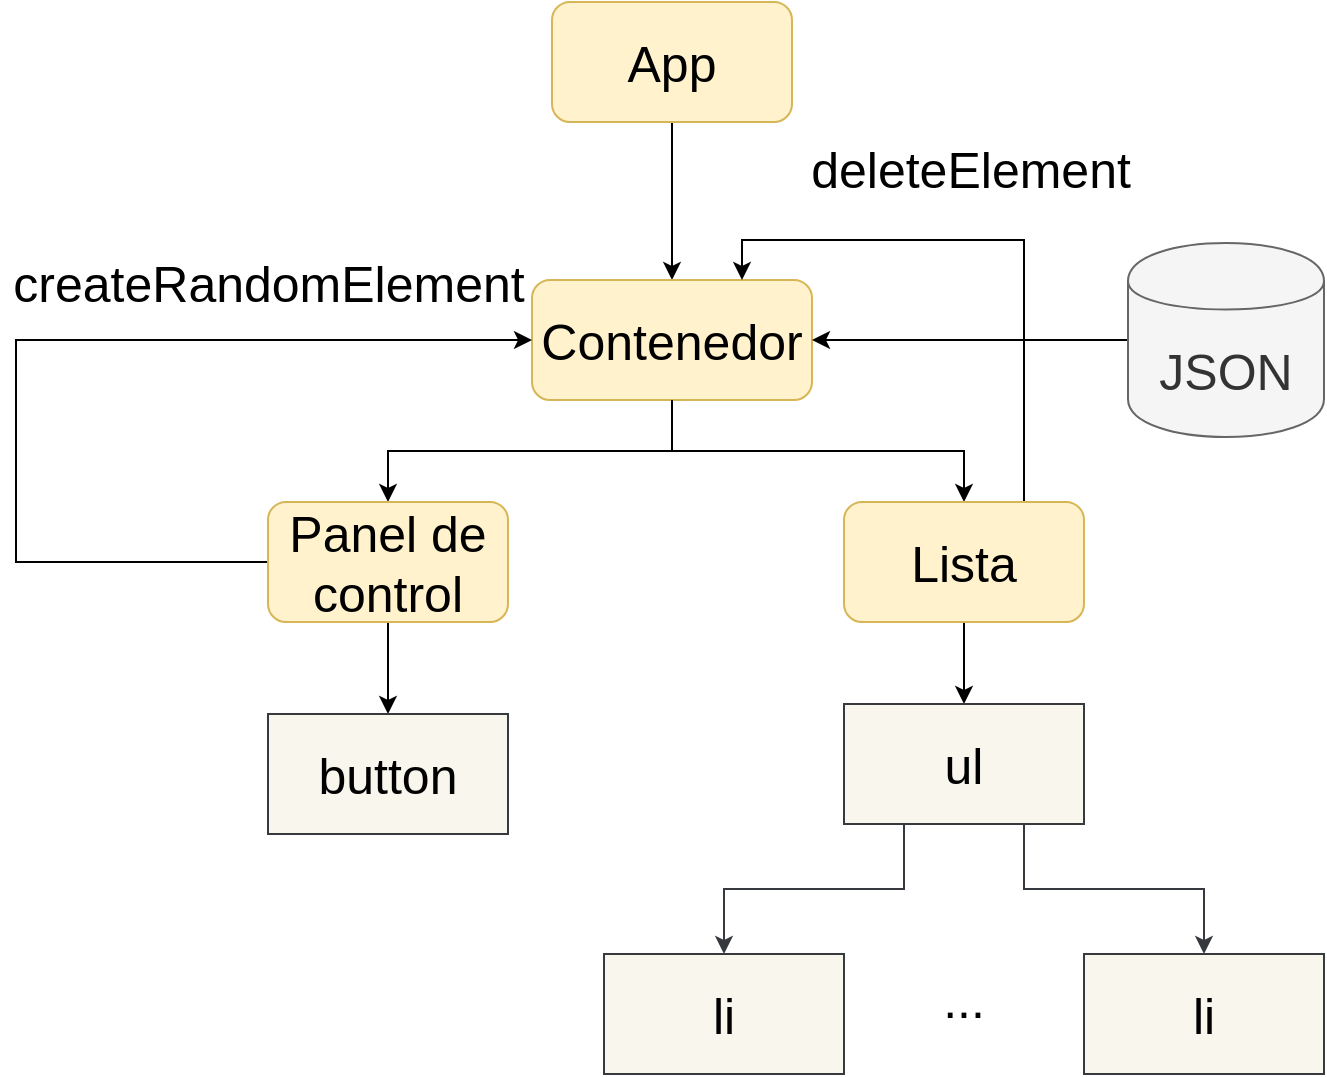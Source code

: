 <mxfile version="12.6.5" type="device"><diagram id="mtwlxVUbhP3F7V0rRYNH" name="Page-1"><mxGraphModel dx="1102" dy="1000" grid="0" gridSize="10" guides="1" tooltips="1" connect="1" arrows="1" fold="1" page="1" pageScale="1" pageWidth="827" pageHeight="1169" math="0" shadow="0"><root><mxCell id="0"/><mxCell id="1" parent="0"/><mxCell id="uk4GlO8_-tVSlCVA_9Hh-3" value="" style="edgeStyle=orthogonalEdgeStyle;rounded=0;orthogonalLoop=1;jettySize=auto;html=1;fontSize=25;" edge="1" parent="1" source="uk4GlO8_-tVSlCVA_9Hh-1" target="uk4GlO8_-tVSlCVA_9Hh-2"><mxGeometry relative="1" as="geometry"/></mxCell><mxCell id="uk4GlO8_-tVSlCVA_9Hh-1" value="App" style="rounded=1;whiteSpace=wrap;html=1;fontSize=25;fillColor=#fff2cc;strokeColor=#d6b656;" vertex="1" parent="1"><mxGeometry x="340" y="238" width="120" height="60" as="geometry"/></mxCell><mxCell id="uk4GlO8_-tVSlCVA_9Hh-5" value="" style="edgeStyle=orthogonalEdgeStyle;rounded=0;orthogonalLoop=1;jettySize=auto;html=1;fontSize=25;exitX=0.5;exitY=1;exitDx=0;exitDy=0;" edge="1" parent="1" source="uk4GlO8_-tVSlCVA_9Hh-2" target="uk4GlO8_-tVSlCVA_9Hh-4"><mxGeometry relative="1" as="geometry"/></mxCell><mxCell id="uk4GlO8_-tVSlCVA_9Hh-2" value="Contenedor" style="rounded=1;whiteSpace=wrap;html=1;fontSize=25;fillColor=#fff2cc;strokeColor=#d6b656;" vertex="1" parent="1"><mxGeometry x="330" y="377" width="140" height="60" as="geometry"/></mxCell><mxCell id="uk4GlO8_-tVSlCVA_9Hh-7" value="" style="edgeStyle=orthogonalEdgeStyle;rounded=0;orthogonalLoop=1;jettySize=auto;html=1;fontSize=25;exitX=0.5;exitY=1;exitDx=0;exitDy=0;" edge="1" parent="1" source="uk4GlO8_-tVSlCVA_9Hh-2" target="uk4GlO8_-tVSlCVA_9Hh-6"><mxGeometry relative="1" as="geometry"/></mxCell><mxCell id="uk4GlO8_-tVSlCVA_9Hh-16" style="edgeStyle=orthogonalEdgeStyle;rounded=0;orthogonalLoop=1;jettySize=auto;html=1;exitX=0.5;exitY=1;exitDx=0;exitDy=0;entryX=0.5;entryY=0;entryDx=0;entryDy=0;fontSize=25;" edge="1" parent="1" source="uk4GlO8_-tVSlCVA_9Hh-4" target="uk4GlO8_-tVSlCVA_9Hh-8"><mxGeometry relative="1" as="geometry"/></mxCell><mxCell id="uk4GlO8_-tVSlCVA_9Hh-25" style="edgeStyle=orthogonalEdgeStyle;rounded=0;orthogonalLoop=1;jettySize=auto;html=1;entryX=0;entryY=0.5;entryDx=0;entryDy=0;fontSize=25;" edge="1" parent="1" source="uk4GlO8_-tVSlCVA_9Hh-4" target="uk4GlO8_-tVSlCVA_9Hh-2"><mxGeometry relative="1" as="geometry"><Array as="points"><mxPoint x="72" y="518"/><mxPoint x="72" y="407"/></Array></mxGeometry></mxCell><mxCell id="uk4GlO8_-tVSlCVA_9Hh-4" value="Panel de control" style="rounded=1;whiteSpace=wrap;html=1;fontSize=25;fillColor=#fff2cc;strokeColor=#d6b656;" vertex="1" parent="1"><mxGeometry x="198" y="488" width="120" height="60" as="geometry"/></mxCell><mxCell id="uk4GlO8_-tVSlCVA_9Hh-17" style="edgeStyle=orthogonalEdgeStyle;rounded=0;orthogonalLoop=1;jettySize=auto;html=1;exitX=0.5;exitY=1;exitDx=0;exitDy=0;entryX=0.5;entryY=0;entryDx=0;entryDy=0;fontSize=25;" edge="1" parent="1" source="uk4GlO8_-tVSlCVA_9Hh-6" target="uk4GlO8_-tVSlCVA_9Hh-9"><mxGeometry relative="1" as="geometry"/></mxCell><mxCell id="uk4GlO8_-tVSlCVA_9Hh-27" style="edgeStyle=orthogonalEdgeStyle;rounded=0;orthogonalLoop=1;jettySize=auto;html=1;exitX=0.75;exitY=0;exitDx=0;exitDy=0;entryX=0.75;entryY=0;entryDx=0;entryDy=0;fontSize=25;" edge="1" parent="1" source="uk4GlO8_-tVSlCVA_9Hh-6" target="uk4GlO8_-tVSlCVA_9Hh-2"><mxGeometry relative="1" as="geometry"/></mxCell><mxCell id="uk4GlO8_-tVSlCVA_9Hh-6" value="Lista" style="rounded=1;whiteSpace=wrap;html=1;fontSize=25;fillColor=#fff2cc;strokeColor=#d6b656;" vertex="1" parent="1"><mxGeometry x="486" y="488" width="120" height="60" as="geometry"/></mxCell><mxCell id="uk4GlO8_-tVSlCVA_9Hh-8" value="button" style="rounded=0;whiteSpace=wrap;html=1;fontSize=25;fillColor=#f9f7ed;strokeColor=#36393d;" vertex="1" parent="1"><mxGeometry x="198" y="594" width="120" height="60" as="geometry"/></mxCell><mxCell id="uk4GlO8_-tVSlCVA_9Hh-12" style="edgeStyle=orthogonalEdgeStyle;rounded=0;orthogonalLoop=1;jettySize=auto;html=1;entryX=0.5;entryY=0;entryDx=0;entryDy=0;fontSize=25;exitX=0.25;exitY=1;exitDx=0;exitDy=0;fillColor=#f9f7ed;strokeColor=#36393d;" edge="1" parent="1" source="uk4GlO8_-tVSlCVA_9Hh-9" target="uk4GlO8_-tVSlCVA_9Hh-10"><mxGeometry relative="1" as="geometry"/></mxCell><mxCell id="uk4GlO8_-tVSlCVA_9Hh-13" style="edgeStyle=orthogonalEdgeStyle;rounded=0;orthogonalLoop=1;jettySize=auto;html=1;exitX=0.75;exitY=1;exitDx=0;exitDy=0;entryX=0.5;entryY=0;entryDx=0;entryDy=0;fontSize=25;fillColor=#f9f7ed;strokeColor=#36393d;" edge="1" parent="1" source="uk4GlO8_-tVSlCVA_9Hh-9" target="uk4GlO8_-tVSlCVA_9Hh-11"><mxGeometry relative="1" as="geometry"/></mxCell><mxCell id="uk4GlO8_-tVSlCVA_9Hh-9" value="ul" style="rounded=0;whiteSpace=wrap;html=1;fontSize=25;fillColor=#f9f7ed;strokeColor=#36393d;" vertex="1" parent="1"><mxGeometry x="486" y="589" width="120" height="60" as="geometry"/></mxCell><mxCell id="uk4GlO8_-tVSlCVA_9Hh-10" value="li" style="rounded=0;whiteSpace=wrap;html=1;fontSize=25;fillColor=#f9f7ed;strokeColor=#36393d;" vertex="1" parent="1"><mxGeometry x="366" y="714" width="120" height="60" as="geometry"/></mxCell><mxCell id="uk4GlO8_-tVSlCVA_9Hh-11" value="li" style="rounded=0;whiteSpace=wrap;html=1;fontSize=25;fillColor=#f9f7ed;strokeColor=#36393d;" vertex="1" parent="1"><mxGeometry x="606" y="714" width="120" height="60" as="geometry"/></mxCell><mxCell id="uk4GlO8_-tVSlCVA_9Hh-14" value="..." style="text;html=1;strokeColor=none;fillColor=none;align=center;verticalAlign=middle;whiteSpace=wrap;rounded=0;fontSize=25;" vertex="1" parent="1"><mxGeometry x="526" y="726" width="40" height="20" as="geometry"/></mxCell><mxCell id="uk4GlO8_-tVSlCVA_9Hh-20" style="edgeStyle=orthogonalEdgeStyle;rounded=0;orthogonalLoop=1;jettySize=auto;html=1;exitX=0;exitY=0.5;exitDx=0;exitDy=0;entryX=1;entryY=0.5;entryDx=0;entryDy=0;fontSize=25;" edge="1" parent="1" source="uk4GlO8_-tVSlCVA_9Hh-18" target="uk4GlO8_-tVSlCVA_9Hh-2"><mxGeometry relative="1" as="geometry"/></mxCell><mxCell id="uk4GlO8_-tVSlCVA_9Hh-18" value="JSON" style="shape=cylinder;whiteSpace=wrap;html=1;boundedLbl=1;backgroundOutline=1;fontSize=25;fillColor=#f5f5f5;strokeColor=#666666;fontColor=#333333;" vertex="1" parent="1"><mxGeometry x="628" y="358.5" width="98" height="97" as="geometry"/></mxCell><mxCell id="uk4GlO8_-tVSlCVA_9Hh-26" value="createRandomElement" style="text;html=1;strokeColor=none;fillColor=none;align=center;verticalAlign=middle;whiteSpace=wrap;rounded=0;fontSize=25;" vertex="1" parent="1"><mxGeometry x="178" y="374" width="41" height="8" as="geometry"/></mxCell><mxCell id="uk4GlO8_-tVSlCVA_9Hh-28" value="deleteElement" style="text;html=1;strokeColor=none;fillColor=none;align=center;verticalAlign=middle;whiteSpace=wrap;rounded=0;fontSize=25;" vertex="1" parent="1"><mxGeometry x="529" y="317" width="41" height="8" as="geometry"/></mxCell><mxCell id="uk4GlO8_-tVSlCVA_9Hh-31" style="edgeStyle=orthogonalEdgeStyle;rounded=0;orthogonalLoop=1;jettySize=auto;html=1;exitX=0.5;exitY=1;exitDx=0;exitDy=0;fontSize=25;" edge="1" parent="1" source="uk4GlO8_-tVSlCVA_9Hh-28" target="uk4GlO8_-tVSlCVA_9Hh-28"><mxGeometry relative="1" as="geometry"/></mxCell></root></mxGraphModel></diagram></mxfile>